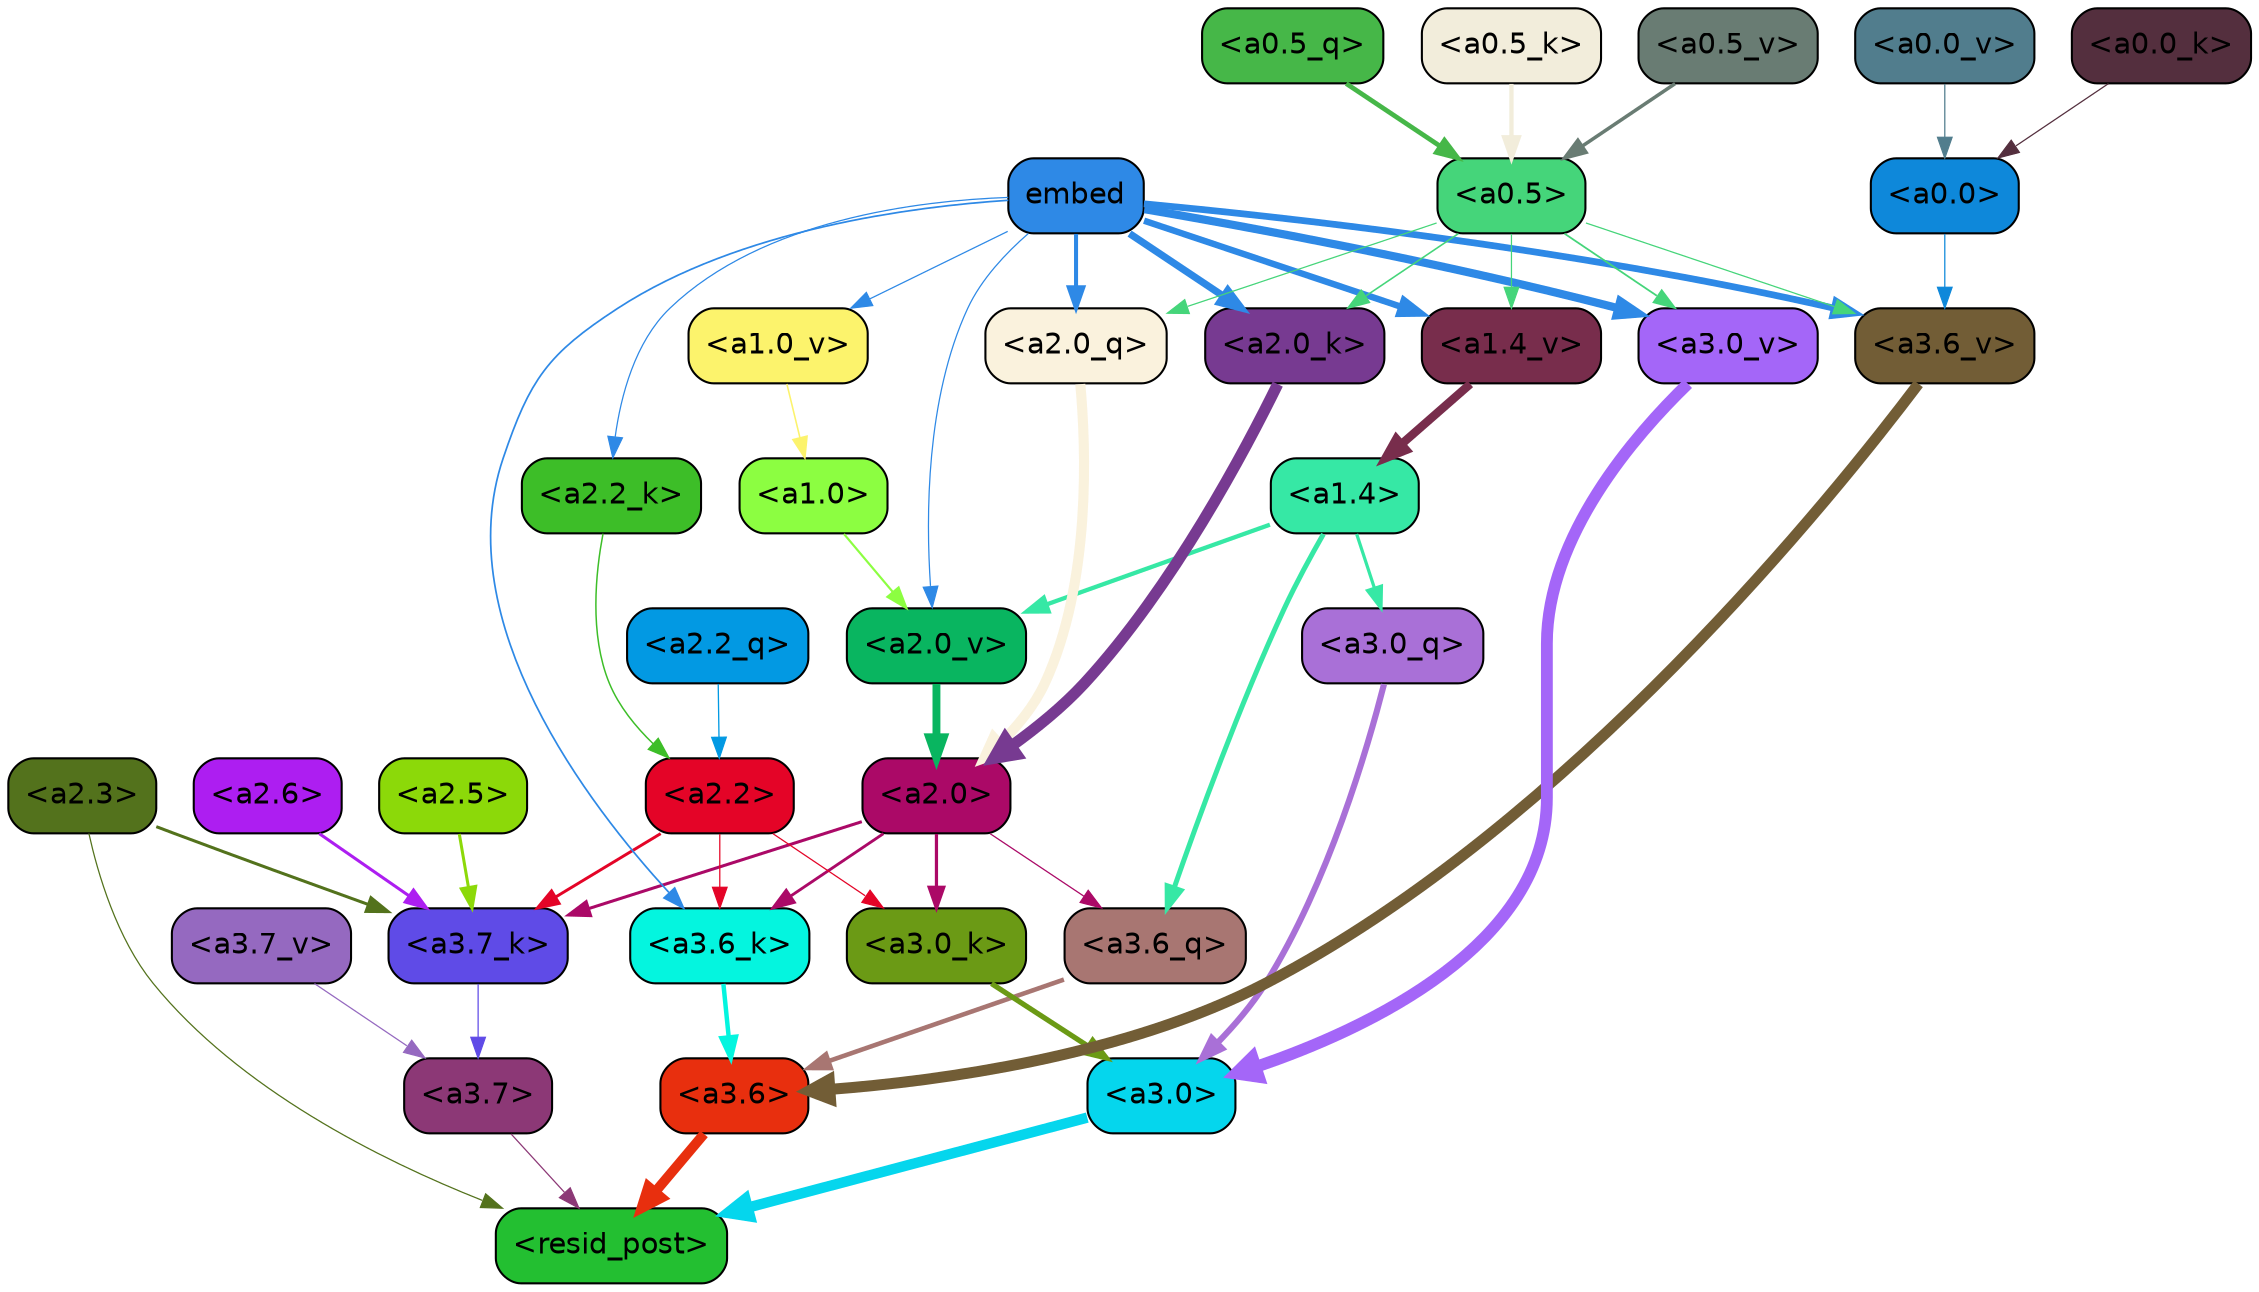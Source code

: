 strict digraph "" {
	graph [bgcolor=transparent,
		layout=dot,
		overlap=false,
		splines=true
	];
	"<a3.7>"	[color=black,
		fillcolor="#8c3876",
		fontname=Helvetica,
		shape=box,
		style="filled, rounded"];
	"<resid_post>"	[color=black,
		fillcolor="#23bf31",
		fontname=Helvetica,
		shape=box,
		style="filled, rounded"];
	"<a3.7>" -> "<resid_post>"	[color="#8c3876",
		penwidth=0.6];
	"<a3.6>"	[color=black,
		fillcolor="#e82f0e",
		fontname=Helvetica,
		shape=box,
		style="filled, rounded"];
	"<a3.6>" -> "<resid_post>"	[color="#e82f0e",
		penwidth=4.749041676521301];
	"<a3.0>"	[color=black,
		fillcolor="#05d6ed",
		fontname=Helvetica,
		shape=box,
		style="filled, rounded"];
	"<a3.0>" -> "<resid_post>"	[color="#05d6ed",
		penwidth=5.004215121269226];
	"<a2.3>"	[color=black,
		fillcolor="#53721c",
		fontname=Helvetica,
		shape=box,
		style="filled, rounded"];
	"<a2.3>" -> "<resid_post>"	[color="#53721c",
		penwidth=0.6];
	"<a3.7_k>"	[color=black,
		fillcolor="#5f4be7",
		fontname=Helvetica,
		shape=box,
		style="filled, rounded"];
	"<a2.3>" -> "<a3.7_k>"	[color="#53721c",
		penwidth=1.4559586644172668];
	"<a3.6_q>"	[color=black,
		fillcolor="#a87672",
		fontname=Helvetica,
		shape=box,
		style="filled, rounded"];
	"<a3.6_q>" -> "<a3.6>"	[color="#a87672",
		penwidth=2.199681341648102];
	"<a3.0_q>"	[color=black,
		fillcolor="#a970d7",
		fontname=Helvetica,
		shape=box,
		style="filled, rounded"];
	"<a3.0_q>" -> "<a3.0>"	[color="#a970d7",
		penwidth=2.9459195733070374];
	"<a3.7_k>" -> "<a3.7>"	[color="#5f4be7",
		penwidth=0.6];
	"<a3.6_k>"	[color=black,
		fillcolor="#04f5df",
		fontname=Helvetica,
		shape=box,
		style="filled, rounded"];
	"<a3.6_k>" -> "<a3.6>"	[color="#04f5df",
		penwidth=2.13908451795578];
	"<a3.0_k>"	[color=black,
		fillcolor="#6b9a15",
		fontname=Helvetica,
		shape=box,
		style="filled, rounded"];
	"<a3.0_k>" -> "<a3.0>"	[color="#6b9a15",
		penwidth=2.520303964614868];
	"<a3.7_v>"	[color=black,
		fillcolor="#9569c0",
		fontname=Helvetica,
		shape=box,
		style="filled, rounded"];
	"<a3.7_v>" -> "<a3.7>"	[color="#9569c0",
		penwidth=0.6];
	"<a3.6_v>"	[color=black,
		fillcolor="#725d36",
		fontname=Helvetica,
		shape=box,
		style="filled, rounded"];
	"<a3.6_v>" -> "<a3.6>"	[color="#725d36",
		penwidth=5.297133803367615];
	"<a3.0_v>"	[color=black,
		fillcolor="#a466f8",
		fontname=Helvetica,
		shape=box,
		style="filled, rounded"];
	"<a3.0_v>" -> "<a3.0>"	[color="#a466f8",
		penwidth=5.680712580680847];
	"<a2.0>"	[color=black,
		fillcolor="#ab0967",
		fontname=Helvetica,
		shape=box,
		style="filled, rounded"];
	"<a2.0>" -> "<a3.6_q>"	[color="#ab0967",
		penwidth=0.6];
	"<a2.0>" -> "<a3.7_k>"	[color="#ab0967",
		penwidth=1.4582423567771912];
	"<a2.0>" -> "<a3.6_k>"	[color="#ab0967",
		penwidth=1.3792681694030762];
	"<a2.0>" -> "<a3.0_k>"	[color="#ab0967",
		penwidth=1.5433646440505981];
	"<a1.4>"	[color=black,
		fillcolor="#36e8a5",
		fontname=Helvetica,
		shape=box,
		style="filled, rounded"];
	"<a1.4>" -> "<a3.6_q>"	[color="#36e8a5",
		penwidth=2.407962203025818];
	"<a1.4>" -> "<a3.0_q>"	[color="#36e8a5",
		penwidth=1.5490156412124634];
	"<a2.0_v>"	[color=black,
		fillcolor="#09b560",
		fontname=Helvetica,
		shape=box,
		style="filled, rounded"];
	"<a1.4>" -> "<a2.0_v>"	[color="#36e8a5",
		penwidth=2.058677911758423];
	"<a2.6>"	[color=black,
		fillcolor="#ad1ef1",
		fontname=Helvetica,
		shape=box,
		style="filled, rounded"];
	"<a2.6>" -> "<a3.7_k>"	[color="#ad1ef1",
		penwidth=1.468173325061798];
	"<a2.5>"	[color=black,
		fillcolor="#8cd909",
		fontname=Helvetica,
		shape=box,
		style="filled, rounded"];
	"<a2.5>" -> "<a3.7_k>"	[color="#8cd909",
		penwidth=1.457568109035492];
	"<a2.2>"	[color=black,
		fillcolor="#e40427",
		fontname=Helvetica,
		shape=box,
		style="filled, rounded"];
	"<a2.2>" -> "<a3.7_k>"	[color="#e40427",
		penwidth=1.4199435114860535];
	"<a2.2>" -> "<a3.6_k>"	[color="#e40427",
		penwidth=0.6];
	"<a2.2>" -> "<a3.0_k>"	[color="#e40427",
		penwidth=0.6];
	embed	[color=black,
		fillcolor="#2e89e6",
		fontname=Helvetica,
		shape=box,
		style="filled, rounded"];
	embed -> "<a3.6_k>"	[color="#2e89e6",
		penwidth=0.8273519277572632];
	embed -> "<a3.6_v>"	[color="#2e89e6",
		penwidth=3.2414157912135124];
	embed -> "<a3.0_v>"	[color="#2e89e6",
		penwidth=3.929257571697235];
	"<a2.0_q>"	[color=black,
		fillcolor="#faf2dd",
		fontname=Helvetica,
		shape=box,
		style="filled, rounded"];
	embed -> "<a2.0_q>"	[color="#2e89e6",
		penwidth=1.9435837268829346];
	"<a2.2_k>"	[color=black,
		fillcolor="#3dbe28",
		fontname=Helvetica,
		shape=box,
		style="filled, rounded"];
	embed -> "<a2.2_k>"	[color="#2e89e6",
		penwidth=0.6];
	"<a2.0_k>"	[color=black,
		fillcolor="#773a91",
		fontname=Helvetica,
		shape=box,
		style="filled, rounded"];
	embed -> "<a2.0_k>"	[color="#2e89e6",
		penwidth=3.4579111337661743];
	embed -> "<a2.0_v>"	[color="#2e89e6",
		penwidth=0.6];
	"<a1.4_v>"	[color=black,
		fillcolor="#782d4c",
		fontname=Helvetica,
		shape=box,
		style="filled, rounded"];
	embed -> "<a1.4_v>"	[color="#2e89e6",
		penwidth=3.0905416011810303];
	"<a1.0_v>"	[color=black,
		fillcolor="#fcf36c",
		fontname=Helvetica,
		shape=box,
		style="filled, rounded"];
	embed -> "<a1.0_v>"	[color="#2e89e6",
		penwidth=0.6];
	"<a0.5>"	[color=black,
		fillcolor="#45d57a",
		fontname=Helvetica,
		shape=box,
		style="filled, rounded"];
	"<a0.5>" -> "<a3.6_v>"	[color="#45d57a",
		penwidth=0.6];
	"<a0.5>" -> "<a3.0_v>"	[color="#45d57a",
		penwidth=0.8535017371177673];
	"<a0.5>" -> "<a2.0_q>"	[color="#45d57a",
		penwidth=0.6];
	"<a0.5>" -> "<a2.0_k>"	[color="#45d57a",
		penwidth=0.7646331787109375];
	"<a0.5>" -> "<a1.4_v>"	[color="#45d57a",
		penwidth=0.6];
	"<a0.0>"	[color=black,
		fillcolor="#0e88da",
		fontname=Helvetica,
		shape=box,
		style="filled, rounded"];
	"<a0.0>" -> "<a3.6_v>"	[color="#0e88da",
		penwidth=0.6];
	"<a2.2_q>"	[color=black,
		fillcolor="#0299e3",
		fontname=Helvetica,
		shape=box,
		style="filled, rounded"];
	"<a2.2_q>" -> "<a2.2>"	[color="#0299e3",
		penwidth=0.6301735639572144];
	"<a2.0_q>" -> "<a2.0>"	[color="#faf2dd",
		penwidth=4.832814455032349];
	"<a2.2_k>" -> "<a2.2>"	[color="#3dbe28",
		penwidth=0.7200896441936493];
	"<a2.0_k>" -> "<a2.0>"	[color="#773a91",
		penwidth=5.423068851232529];
	"<a2.0_v>" -> "<a2.0>"	[color="#09b560",
		penwidth=3.7890332341194153];
	"<a1.0>"	[color=black,
		fillcolor="#8cfe41",
		fontname=Helvetica,
		shape=box,
		style="filled, rounded"];
	"<a1.0>" -> "<a2.0_v>"	[color="#8cfe41",
		penwidth=1.041085124015808];
	"<a1.4_v>" -> "<a1.4>"	[color="#782d4c",
		penwidth=4.065267086029053];
	"<a1.0_v>" -> "<a1.0>"	[color="#fcf36c",
		penwidth=0.7517843246459961];
	"<a0.5_q>"	[color=black,
		fillcolor="#46b748",
		fontname=Helvetica,
		shape=box,
		style="filled, rounded"];
	"<a0.5_q>" -> "<a0.5>"	[color="#46b748",
		penwidth=2.2789151668548584];
	"<a0.5_k>"	[color=black,
		fillcolor="#f2eddb",
		fontname=Helvetica,
		shape=box,
		style="filled, rounded"];
	"<a0.5_k>" -> "<a0.5>"	[color="#f2eddb",
		penwidth=2.067288637161255];
	"<a0.0_k>"	[color=black,
		fillcolor="#542f3e",
		fontname=Helvetica,
		shape=box,
		style="filled, rounded"];
	"<a0.0_k>" -> "<a0.0>"	[color="#542f3e",
		penwidth=0.6];
	"<a0.5_v>"	[color=black,
		fillcolor="#697c73",
		fontname=Helvetica,
		shape=box,
		style="filled, rounded"];
	"<a0.5_v>" -> "<a0.5>"	[color="#697c73",
		penwidth=1.6968014240264893];
	"<a0.0_v>"	[color=black,
		fillcolor="#517d8d",
		fontname=Helvetica,
		shape=box,
		style="filled, rounded"];
	"<a0.0_v>" -> "<a0.0>"	[color="#517d8d",
		penwidth=0.6];
}
